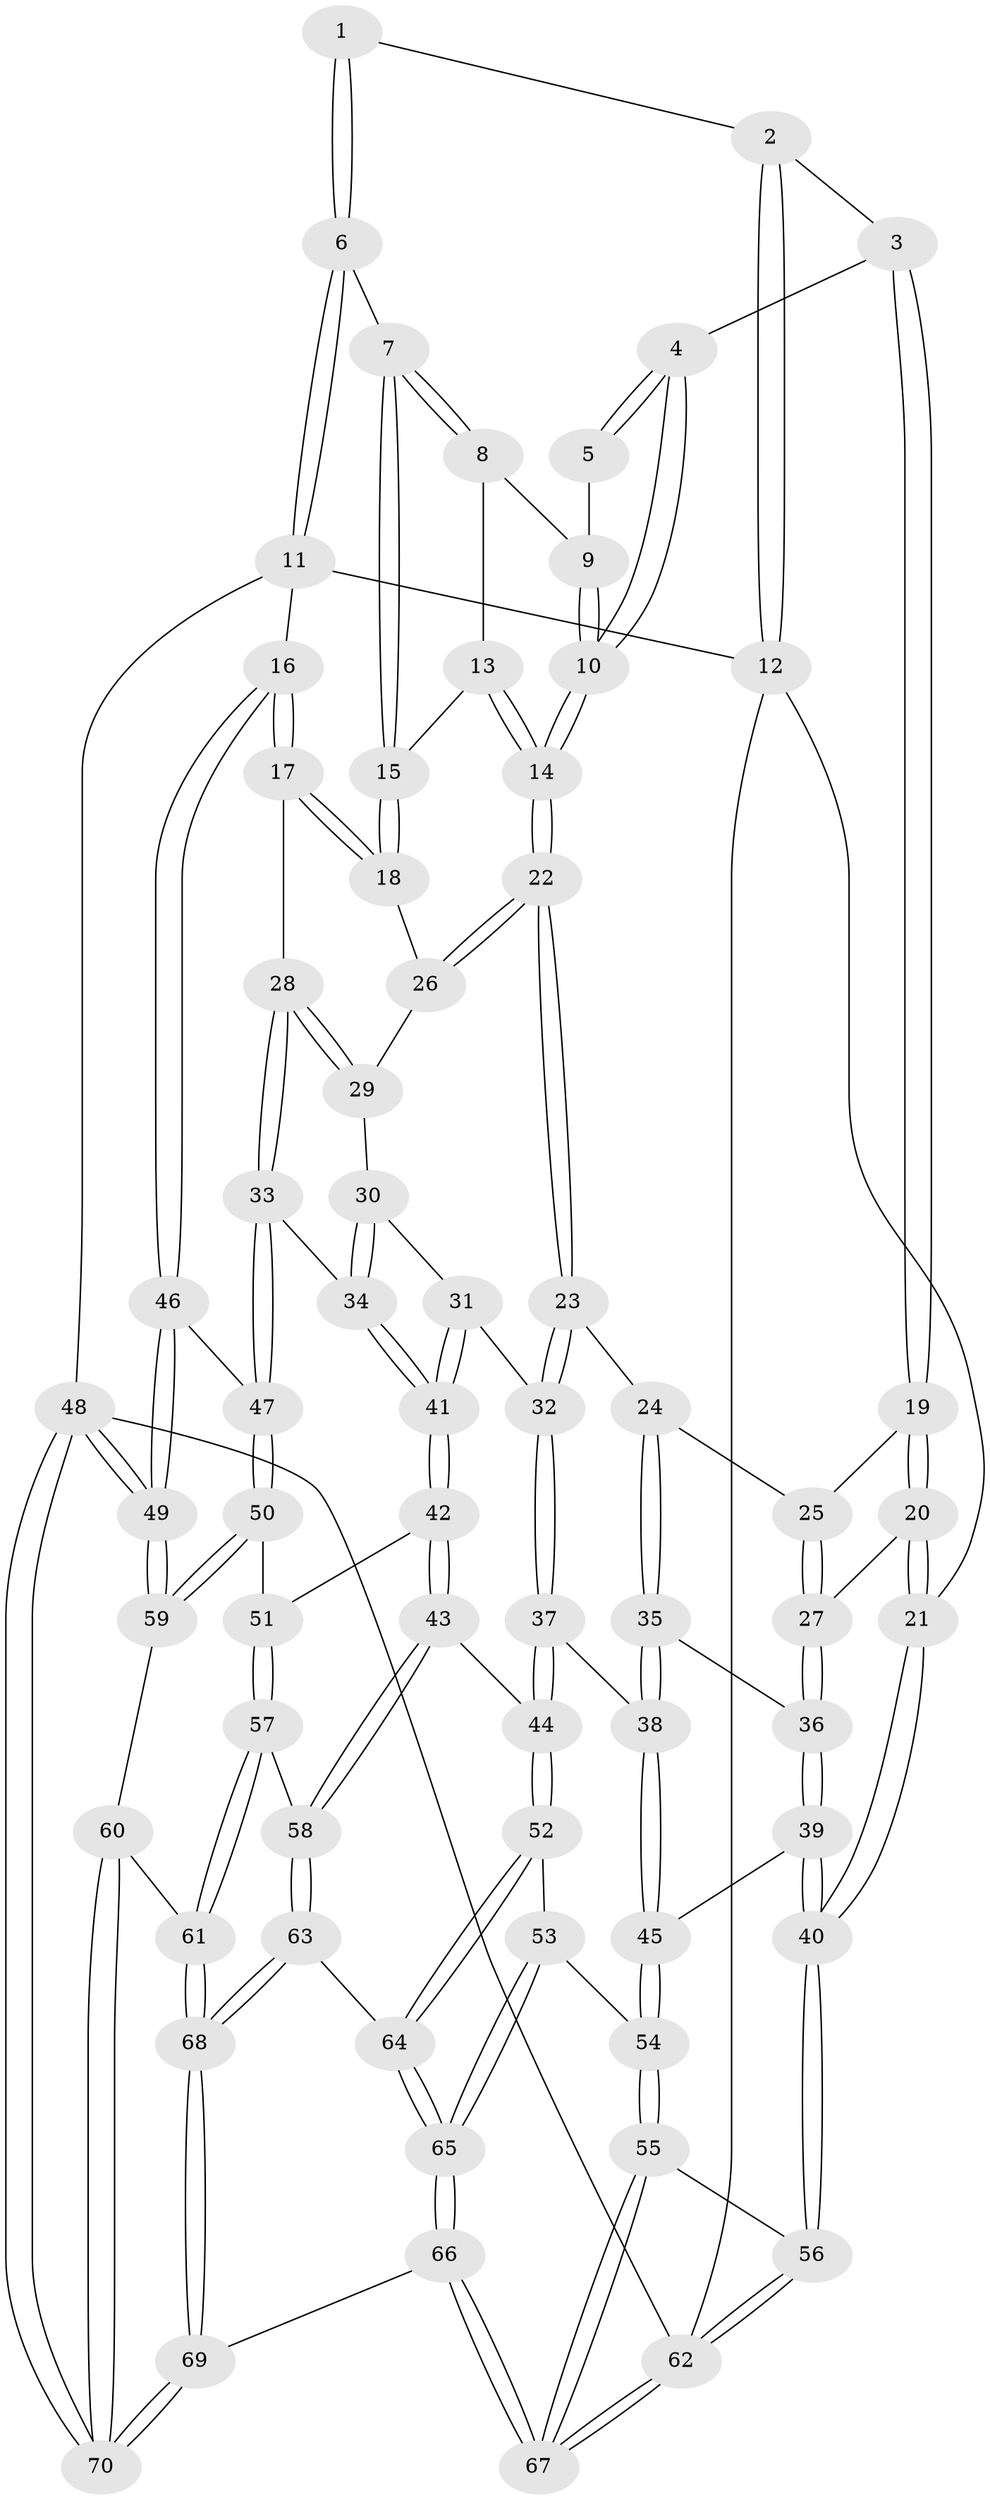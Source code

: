 // coarse degree distribution, {9: 0.023809523809523808, 5: 0.42857142857142855, 4: 0.35714285714285715, 6: 0.07142857142857142, 3: 0.09523809523809523, 7: 0.023809523809523808}
// Generated by graph-tools (version 1.1) at 2025/21/03/04/25 18:21:24]
// undirected, 70 vertices, 172 edges
graph export_dot {
graph [start="1"]
  node [color=gray90,style=filled];
  1 [pos="+0.4769256178133993+0"];
  2 [pos="+0.14104663821993133+0"];
  3 [pos="+0.25274095703436444+0.06504353795196349"];
  4 [pos="+0.3158509295183234+0.0913670396044765"];
  5 [pos="+0.47508219717754624+0"];
  6 [pos="+0.9450098231664137+0"];
  7 [pos="+0.935157384240636+0"];
  8 [pos="+0.5458502200529164+0.06656841117839007"];
  9 [pos="+0.47634322031333487+0"];
  10 [pos="+0.3848479611522438+0.1269061979946013"];
  11 [pos="+1+0"];
  12 [pos="+0+0"];
  13 [pos="+0.550975583175918+0.09263662089289229"];
  14 [pos="+0.4134187529975728+0.17274314600940868"];
  15 [pos="+0.6679128608734427+0.1512965194807699"];
  16 [pos="+1+0.28596018082026853"];
  17 [pos="+0.9347803006584354+0.3439217648453861"];
  18 [pos="+0.6709619608859955+0.22249219294193634"];
  19 [pos="+0.15075288559324693+0.2059707872231939"];
  20 [pos="+0.07709810662432456+0.2377838243831558"];
  21 [pos="+0+0.20559347756714297"];
  22 [pos="+0.42164576025279904+0.29780003988713666"];
  23 [pos="+0.4162304035577124+0.3063409101834621"];
  24 [pos="+0.41285651050125455+0.3074416323870381"];
  25 [pos="+0.2580419295899782+0.2491729069010898"];
  26 [pos="+0.6309548920601532+0.256256506500674"];
  27 [pos="+0.1998480692636006+0.42057683359471415"];
  28 [pos="+0.7972789185623903+0.48061214972061095"];
  29 [pos="+0.6388129572876969+0.33404924084490706"];
  30 [pos="+0.6243386364396366+0.38787295350696416"];
  31 [pos="+0.5554290973980555+0.45147935801991734"];
  32 [pos="+0.4899028968078518+0.4405461772551761"];
  33 [pos="+0.7786613030975564+0.5062369543077793"];
  34 [pos="+0.7626389922926249+0.5126765816111898"];
  35 [pos="+0.26814832491455454+0.4355940143659427"];
  36 [pos="+0.20061827917235547+0.42176041229086486"];
  37 [pos="+0.4506249050354221+0.5648389016637185"];
  38 [pos="+0.2917401404769178+0.5216340464522382"];
  39 [pos="+0.005175168634942299+0.588582645298398"];
  40 [pos="+0+0.6039394373069857"];
  41 [pos="+0.6883667520112381+0.5578132211536243"];
  42 [pos="+0.625161389867723+0.6687381294039648"];
  43 [pos="+0.5873015259399249+0.6917904647396427"];
  44 [pos="+0.49240295841119397+0.6907622579100828"];
  45 [pos="+0.2305736269655946+0.6595836070588277"];
  46 [pos="+1+0.5766183543417464"];
  47 [pos="+0.8705195613755843+0.6576714471907115"];
  48 [pos="+1+1"];
  49 [pos="+1+0.8086315951844182"];
  50 [pos="+0.8518352862675883+0.7331369098987233"];
  51 [pos="+0.7523599004818169+0.7316022023999562"];
  52 [pos="+0.4067401221473264+0.7610927801533038"];
  53 [pos="+0.3400600193442169+0.7874491031714227"];
  54 [pos="+0.3037281227552477+0.7773059938832974"];
  55 [pos="+0.1629876234351302+0.8620536855511377"];
  56 [pos="+0+0.6708195981813099"];
  57 [pos="+0.7301119891563693+0.8844913290427999"];
  58 [pos="+0.6518400376939305+0.8814596985674396"];
  59 [pos="+0.8891027261539328+0.8013631215172485"];
  60 [pos="+0.8217997307664505+0.9214127718084095"];
  61 [pos="+0.8190190363739365+0.9206158352960331"];
  62 [pos="+0+1"];
  63 [pos="+0.6492762614133852+0.8845737537311039"];
  64 [pos="+0.5460847905057963+0.920509992726622"];
  65 [pos="+0.4065267149386583+1"];
  66 [pos="+0.4061748288673819+1"];
  67 [pos="+0.005749969977063026+1"];
  68 [pos="+0.6498637523149535+1"];
  69 [pos="+0.6089268593472278+1"];
  70 [pos="+1+1"];
  1 -- 2;
  1 -- 6;
  1 -- 6;
  2 -- 3;
  2 -- 12;
  2 -- 12;
  3 -- 4;
  3 -- 19;
  3 -- 19;
  4 -- 5;
  4 -- 5;
  4 -- 10;
  4 -- 10;
  5 -- 9;
  6 -- 7;
  6 -- 11;
  6 -- 11;
  7 -- 8;
  7 -- 8;
  7 -- 15;
  7 -- 15;
  8 -- 9;
  8 -- 13;
  9 -- 10;
  9 -- 10;
  10 -- 14;
  10 -- 14;
  11 -- 12;
  11 -- 16;
  11 -- 48;
  12 -- 21;
  12 -- 62;
  13 -- 14;
  13 -- 14;
  13 -- 15;
  14 -- 22;
  14 -- 22;
  15 -- 18;
  15 -- 18;
  16 -- 17;
  16 -- 17;
  16 -- 46;
  16 -- 46;
  17 -- 18;
  17 -- 18;
  17 -- 28;
  18 -- 26;
  19 -- 20;
  19 -- 20;
  19 -- 25;
  20 -- 21;
  20 -- 21;
  20 -- 27;
  21 -- 40;
  21 -- 40;
  22 -- 23;
  22 -- 23;
  22 -- 26;
  22 -- 26;
  23 -- 24;
  23 -- 32;
  23 -- 32;
  24 -- 25;
  24 -- 35;
  24 -- 35;
  25 -- 27;
  25 -- 27;
  26 -- 29;
  27 -- 36;
  27 -- 36;
  28 -- 29;
  28 -- 29;
  28 -- 33;
  28 -- 33;
  29 -- 30;
  30 -- 31;
  30 -- 34;
  30 -- 34;
  31 -- 32;
  31 -- 41;
  31 -- 41;
  32 -- 37;
  32 -- 37;
  33 -- 34;
  33 -- 47;
  33 -- 47;
  34 -- 41;
  34 -- 41;
  35 -- 36;
  35 -- 38;
  35 -- 38;
  36 -- 39;
  36 -- 39;
  37 -- 38;
  37 -- 44;
  37 -- 44;
  38 -- 45;
  38 -- 45;
  39 -- 40;
  39 -- 40;
  39 -- 45;
  40 -- 56;
  40 -- 56;
  41 -- 42;
  41 -- 42;
  42 -- 43;
  42 -- 43;
  42 -- 51;
  43 -- 44;
  43 -- 58;
  43 -- 58;
  44 -- 52;
  44 -- 52;
  45 -- 54;
  45 -- 54;
  46 -- 47;
  46 -- 49;
  46 -- 49;
  47 -- 50;
  47 -- 50;
  48 -- 49;
  48 -- 49;
  48 -- 70;
  48 -- 70;
  48 -- 62;
  49 -- 59;
  49 -- 59;
  50 -- 51;
  50 -- 59;
  50 -- 59;
  51 -- 57;
  51 -- 57;
  52 -- 53;
  52 -- 64;
  52 -- 64;
  53 -- 54;
  53 -- 65;
  53 -- 65;
  54 -- 55;
  54 -- 55;
  55 -- 56;
  55 -- 67;
  55 -- 67;
  56 -- 62;
  56 -- 62;
  57 -- 58;
  57 -- 61;
  57 -- 61;
  58 -- 63;
  58 -- 63;
  59 -- 60;
  60 -- 61;
  60 -- 70;
  60 -- 70;
  61 -- 68;
  61 -- 68;
  62 -- 67;
  62 -- 67;
  63 -- 64;
  63 -- 68;
  63 -- 68;
  64 -- 65;
  64 -- 65;
  65 -- 66;
  65 -- 66;
  66 -- 67;
  66 -- 67;
  66 -- 69;
  68 -- 69;
  68 -- 69;
  69 -- 70;
  69 -- 70;
}
